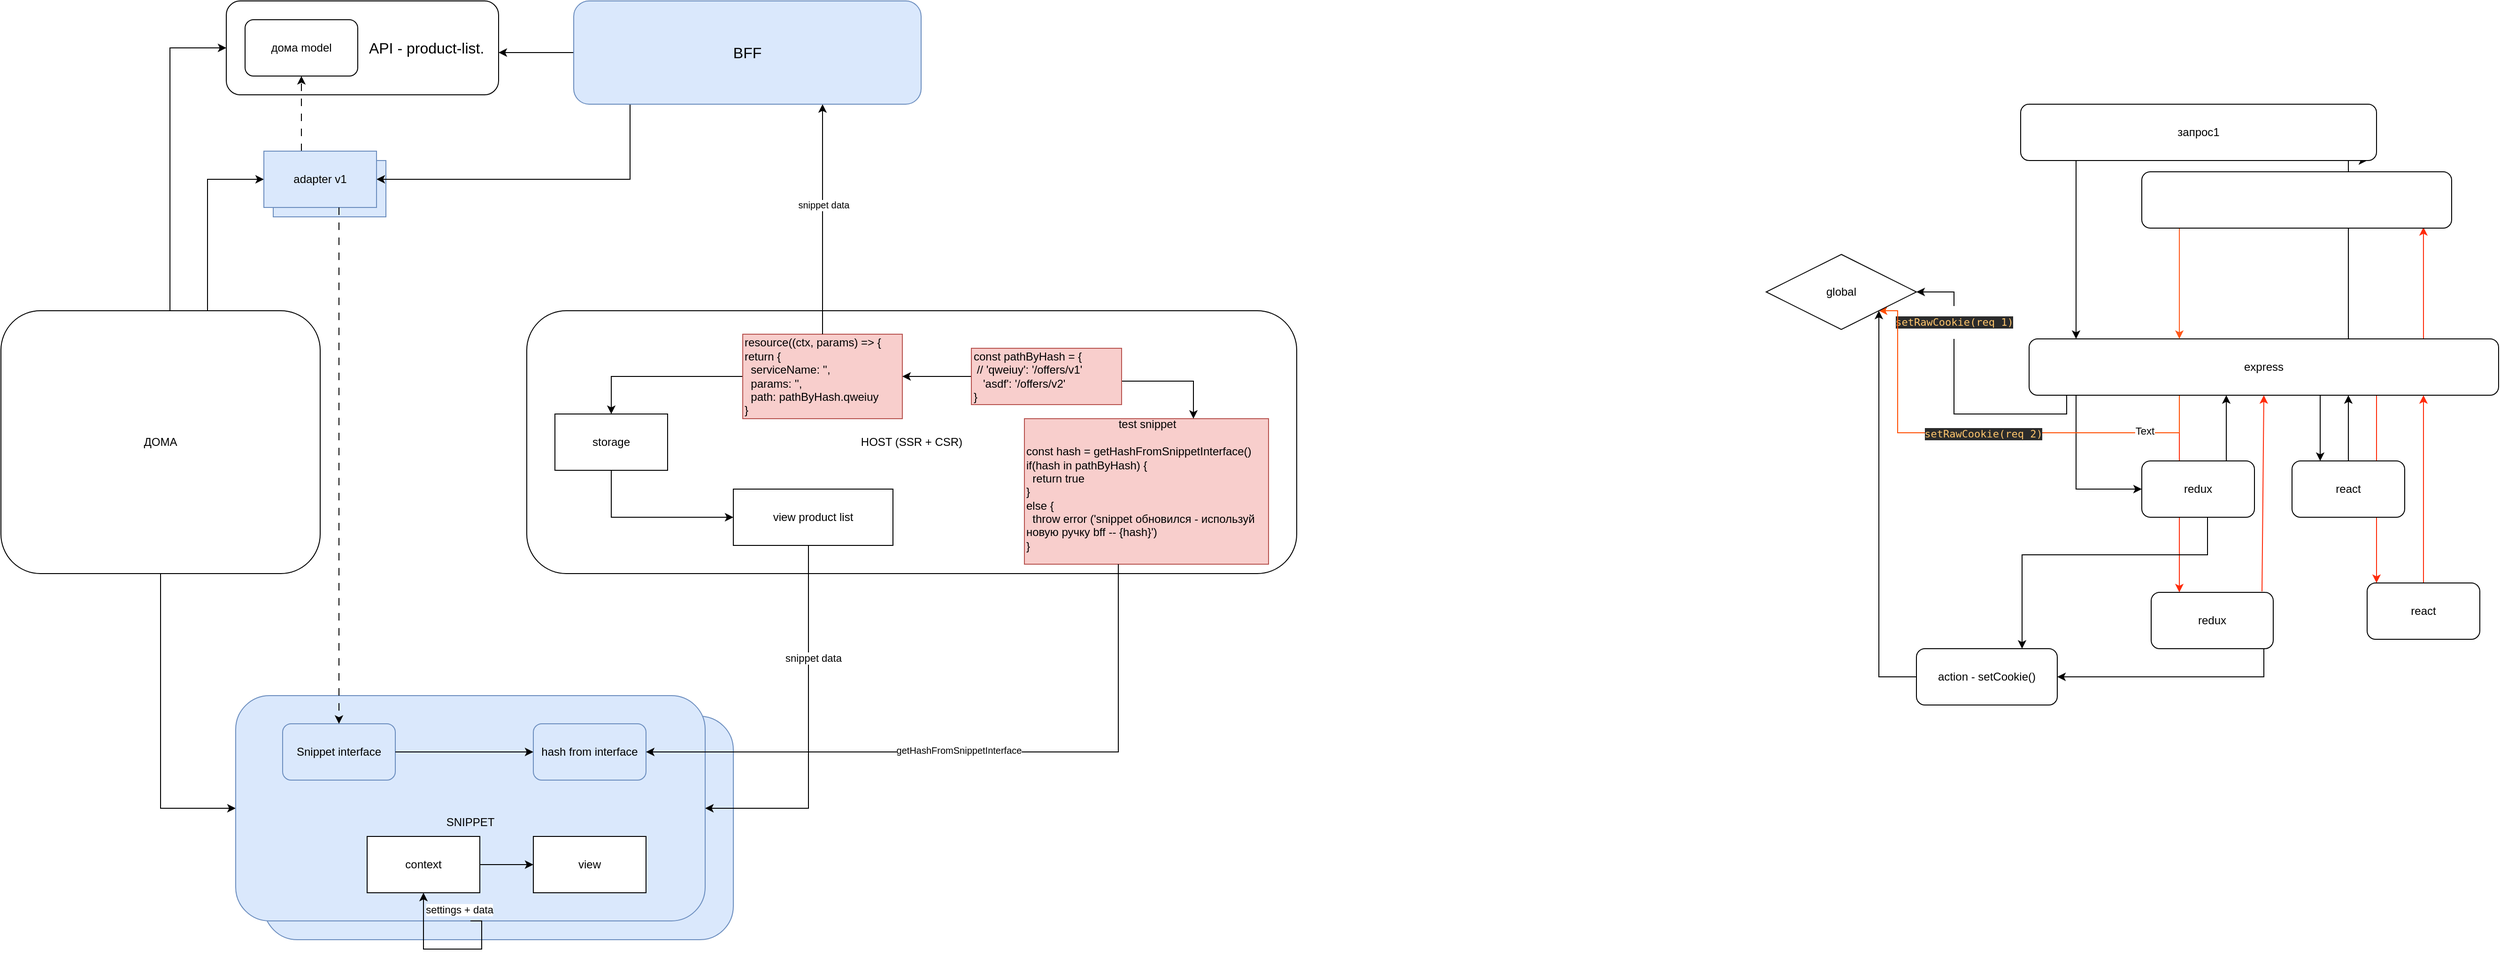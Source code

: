 <mxfile version="20.8.13" type="github">
  <diagram id="fHXRFne2_BFkhLYoYEFm" name="Страница 1">
    <mxGraphModel dx="5218" dy="3380" grid="1" gridSize="10" guides="1" tooltips="1" connect="1" arrows="1" fold="1" page="1" pageScale="1" pageWidth="827" pageHeight="1169" math="0" shadow="0">
      <root>
        <mxCell id="0" />
        <mxCell id="1" parent="0" />
        <mxCell id="K3KEqYG0txzJb1fHIo51-1" value="HOST (SSR + CSR)" style="rounded=1;whiteSpace=wrap;html=1;" parent="1" vertex="1">
          <mxGeometry x="140" y="70" width="820" height="280" as="geometry" />
        </mxCell>
        <mxCell id="K3KEqYG0txzJb1fHIo51-3" value="&lt;font style=&quot;font-size: 16px;&quot;&gt;API - product-list.&amp;nbsp; &amp;nbsp;&lt;/font&gt;" style="rounded=1;whiteSpace=wrap;html=1;align=right;" parent="1" vertex="1">
          <mxGeometry x="-180" y="-260" width="290" height="100" as="geometry" />
        </mxCell>
        <mxCell id="K3KEqYG0txzJb1fHIo51-13" style="edgeStyle=orthogonalEdgeStyle;rounded=0;orthogonalLoop=1;jettySize=auto;html=1;" parent="1" source="K3KEqYG0txzJb1fHIo51-4" target="K3KEqYG0txzJb1fHIo51-5" edge="1">
          <mxGeometry relative="1" as="geometry">
            <Array as="points">
              <mxPoint x="230" y="140" />
            </Array>
          </mxGeometry>
        </mxCell>
        <mxCell id="K3KEqYG0txzJb1fHIo51-4" value="resource((ctx, params) =&amp;gt; {&lt;br&gt;return {&lt;br&gt;&amp;nbsp; serviceName: &#39;&#39;,&lt;br&gt;&amp;nbsp; params: &#39;&#39;,&lt;br&gt;&amp;nbsp; path: pathByHash.qweiuy&lt;br&gt;}" style="rounded=0;whiteSpace=wrap;html=1;align=left;fillColor=#f8cecc;strokeColor=#b85450;" parent="1" vertex="1">
          <mxGeometry x="370" y="95" width="170" height="90" as="geometry" />
        </mxCell>
        <mxCell id="K3KEqYG0txzJb1fHIo51-14" style="edgeStyle=orthogonalEdgeStyle;rounded=0;orthogonalLoop=1;jettySize=auto;html=1;" parent="1" source="K3KEqYG0txzJb1fHIo51-5" target="K3KEqYG0txzJb1fHIo51-6" edge="1">
          <mxGeometry relative="1" as="geometry">
            <Array as="points">
              <mxPoint x="230" y="290" />
            </Array>
          </mxGeometry>
        </mxCell>
        <mxCell id="K3KEqYG0txzJb1fHIo51-5" value="storage" style="rounded=0;whiteSpace=wrap;html=1;" parent="1" vertex="1">
          <mxGeometry x="170" y="180" width="120" height="60" as="geometry" />
        </mxCell>
        <mxCell id="K3KEqYG0txzJb1fHIo51-6" value="view product list" style="rounded=0;whiteSpace=wrap;html=1;" parent="1" vertex="1">
          <mxGeometry x="360" y="260" width="170" height="60" as="geometry" />
        </mxCell>
        <mxCell id="K3KEqYG0txzJb1fHIo51-7" value="adapter v2" style="rounded=0;whiteSpace=wrap;html=1;fillColor=#dae8fc;strokeColor=#6c8ebf;" parent="1" vertex="1">
          <mxGeometry x="-130" y="-90" width="120" height="60" as="geometry" />
        </mxCell>
        <mxCell id="K3KEqYG0txzJb1fHIo51-26" value="дома model" style="rounded=1;whiteSpace=wrap;html=1;" parent="1" vertex="1">
          <mxGeometry x="-160" y="-240" width="120" height="60" as="geometry" />
        </mxCell>
        <mxCell id="7aWh85wtopvDy3VwdWxM-7" style="edgeStyle=orthogonalEdgeStyle;rounded=0;orthogonalLoop=1;jettySize=auto;html=1;entryX=0;entryY=0.5;entryDx=0;entryDy=0;" parent="1" source="7aWh85wtopvDy3VwdWxM-2" target="7aWh85wtopvDy3VwdWxM-5" edge="1">
          <mxGeometry relative="1" as="geometry">
            <Array as="points">
              <mxPoint x="1790" y="260" />
            </Array>
          </mxGeometry>
        </mxCell>
        <mxCell id="7aWh85wtopvDy3VwdWxM-8" style="edgeStyle=orthogonalEdgeStyle;rounded=0;orthogonalLoop=1;jettySize=auto;html=1;strokeColor=#FF2B0A;" parent="1" source="7aWh85wtopvDy3VwdWxM-2" target="7aWh85wtopvDy3VwdWxM-6" edge="1">
          <mxGeometry relative="1" as="geometry">
            <Array as="points">
              <mxPoint x="1900" y="340" />
              <mxPoint x="1900" y="340" />
            </Array>
          </mxGeometry>
        </mxCell>
        <mxCell id="7aWh85wtopvDy3VwdWxM-13" style="edgeStyle=orthogonalEdgeStyle;rounded=0;orthogonalLoop=1;jettySize=auto;html=1;" parent="1" source="7aWh85wtopvDy3VwdWxM-2" target="7aWh85wtopvDy3VwdWxM-9" edge="1">
          <mxGeometry relative="1" as="geometry">
            <Array as="points">
              <mxPoint x="2050" y="210" />
              <mxPoint x="2050" y="210" />
            </Array>
          </mxGeometry>
        </mxCell>
        <mxCell id="7aWh85wtopvDy3VwdWxM-14" style="edgeStyle=orthogonalEdgeStyle;rounded=0;orthogonalLoop=1;jettySize=auto;html=1;" parent="1" source="7aWh85wtopvDy3VwdWxM-2" edge="1">
          <mxGeometry relative="1" as="geometry">
            <mxPoint x="2100" y="-90" as="targetPoint" />
            <Array as="points">
              <mxPoint x="2080" y="-90" />
            </Array>
          </mxGeometry>
        </mxCell>
        <mxCell id="7aWh85wtopvDy3VwdWxM-19" style="edgeStyle=orthogonalEdgeStyle;rounded=0;orthogonalLoop=1;jettySize=auto;html=1;strokeColor=#FF2B0A;fillColor=#FF0800;" parent="1" source="7aWh85wtopvDy3VwdWxM-2" target="7aWh85wtopvDy3VwdWxM-18" edge="1">
          <mxGeometry relative="1" as="geometry">
            <Array as="points">
              <mxPoint x="2110" y="330" />
              <mxPoint x="2110" y="330" />
            </Array>
          </mxGeometry>
        </mxCell>
        <mxCell id="7aWh85wtopvDy3VwdWxM-21" style="edgeStyle=orthogonalEdgeStyle;rounded=0;orthogonalLoop=1;jettySize=auto;html=1;strokeColor=#FF2B0A;fillColor=#FF0800;entryX=0.909;entryY=0.983;entryDx=0;entryDy=0;entryPerimeter=0;" parent="1" source="7aWh85wtopvDy3VwdWxM-2" target="7aWh85wtopvDy3VwdWxM-22" edge="1">
          <mxGeometry relative="1" as="geometry">
            <mxPoint x="2160" y="-50" as="targetPoint" />
            <Array as="points">
              <mxPoint x="2160" y="70" />
              <mxPoint x="2160" y="70" />
            </Array>
          </mxGeometry>
        </mxCell>
        <mxCell id="7aWh85wtopvDy3VwdWxM-30" style="edgeStyle=orthogonalEdgeStyle;rounded=0;orthogonalLoop=1;jettySize=auto;html=1;strokeColor=#000000;fillColor=#FF0800;" parent="1" source="7aWh85wtopvDy3VwdWxM-2" target="7aWh85wtopvDy3VwdWxM-28" edge="1">
          <mxGeometry relative="1" as="geometry">
            <Array as="points">
              <mxPoint x="1780" y="180" />
              <mxPoint x="1660" y="180" />
              <mxPoint x="1660" y="50" />
            </Array>
          </mxGeometry>
        </mxCell>
        <mxCell id="7aWh85wtopvDy3VwdWxM-31" value="&lt;pre style=&quot;background-color:#2b2b2b;color:#a9b7c6;font-family:&#39;JetBrains Mono&#39;,monospace;font-size:9,8pt;&quot;&gt;&lt;span style=&quot;color:#ffc66d;&quot;&gt;setRawCookie(req 1)&lt;/span&gt;&lt;/pre&gt;" style="edgeLabel;html=1;align=center;verticalAlign=middle;resizable=0;points=[];" parent="7aWh85wtopvDy3VwdWxM-30" vertex="1" connectable="0">
          <mxGeometry x="0.535" relative="1" as="geometry">
            <mxPoint as="offset" />
          </mxGeometry>
        </mxCell>
        <mxCell id="7aWh85wtopvDy3VwdWxM-32" style="edgeStyle=orthogonalEdgeStyle;rounded=0;orthogonalLoop=1;jettySize=auto;html=1;entryX=1;entryY=1;entryDx=0;entryDy=0;strokeColor=#FF4D00;fillColor=#FF0800;" parent="1" source="7aWh85wtopvDy3VwdWxM-2" target="7aWh85wtopvDy3VwdWxM-28" edge="1">
          <mxGeometry relative="1" as="geometry">
            <Array as="points">
              <mxPoint x="1900" y="200" />
              <mxPoint x="1600" y="200" />
            </Array>
          </mxGeometry>
        </mxCell>
        <mxCell id="7aWh85wtopvDy3VwdWxM-33" value="Text" style="edgeLabel;html=1;align=center;verticalAlign=middle;resizable=0;points=[];" parent="7aWh85wtopvDy3VwdWxM-32" vertex="1" connectable="0">
          <mxGeometry x="-0.685" y="-2" relative="1" as="geometry">
            <mxPoint as="offset" />
          </mxGeometry>
        </mxCell>
        <mxCell id="7aWh85wtopvDy3VwdWxM-34" value="&lt;pre style=&quot;background-color:#2b2b2b;color:#a9b7c6;font-family:&#39;JetBrains Mono&#39;,monospace;font-size:9,8pt;&quot;&gt;&lt;span style=&quot;color:#ffc66d;&quot;&gt;setRawCookie(req 2)&lt;/span&gt;&lt;/pre&gt;" style="edgeLabel;html=1;align=center;verticalAlign=middle;resizable=0;points=[];" parent="7aWh85wtopvDy3VwdWxM-32" vertex="1" connectable="0">
          <mxGeometry x="0.174" y="1" relative="1" as="geometry">
            <mxPoint x="38" as="offset" />
          </mxGeometry>
        </mxCell>
        <mxCell id="7aWh85wtopvDy3VwdWxM-2" value="express&lt;br&gt;" style="rounded=1;whiteSpace=wrap;html=1;" parent="1" vertex="1">
          <mxGeometry x="1740" y="100" width="500" height="60" as="geometry" />
        </mxCell>
        <mxCell id="7aWh85wtopvDy3VwdWxM-3" value="" style="endArrow=classic;html=1;rounded=0;entryX=0.1;entryY=0;entryDx=0;entryDy=0;entryPerimeter=0;" parent="1" target="7aWh85wtopvDy3VwdWxM-2" edge="1">
          <mxGeometry width="50" height="50" relative="1" as="geometry">
            <mxPoint x="1790" y="-100" as="sourcePoint" />
            <mxPoint x="2130" y="340" as="targetPoint" />
          </mxGeometry>
        </mxCell>
        <mxCell id="7aWh85wtopvDy3VwdWxM-4" value="" style="endArrow=classic;html=1;rounded=0;entryX=0.122;entryY=-0.05;entryDx=0;entryDy=0;entryPerimeter=0;fillColor=#FF0800;strokeColor=#FF5719;" parent="1" edge="1">
          <mxGeometry width="50" height="50" relative="1" as="geometry">
            <mxPoint x="1900" y="-57" as="sourcePoint" />
            <mxPoint x="1900.02" y="100" as="targetPoint" />
          </mxGeometry>
        </mxCell>
        <mxCell id="7aWh85wtopvDy3VwdWxM-12" style="edgeStyle=orthogonalEdgeStyle;rounded=0;orthogonalLoop=1;jettySize=auto;html=1;exitX=0.75;exitY=0;exitDx=0;exitDy=0;" parent="1" source="7aWh85wtopvDy3VwdWxM-5" target="7aWh85wtopvDy3VwdWxM-2" edge="1">
          <mxGeometry relative="1" as="geometry">
            <Array as="points">
              <mxPoint x="1950" y="180" />
              <mxPoint x="1950" y="180" />
            </Array>
          </mxGeometry>
        </mxCell>
        <mxCell id="7aWh85wtopvDy3VwdWxM-26" style="edgeStyle=orthogonalEdgeStyle;rounded=0;orthogonalLoop=1;jettySize=auto;html=1;entryX=0.75;entryY=0;entryDx=0;entryDy=0;strokeColor=#000000;fillColor=#FF0800;" parent="1" source="7aWh85wtopvDy3VwdWxM-5" target="7aWh85wtopvDy3VwdWxM-25" edge="1">
          <mxGeometry relative="1" as="geometry">
            <Array as="points">
              <mxPoint x="1930" y="330" />
              <mxPoint x="1733" y="330" />
            </Array>
          </mxGeometry>
        </mxCell>
        <mxCell id="7aWh85wtopvDy3VwdWxM-5" value="redux" style="rounded=1;whiteSpace=wrap;html=1;" parent="1" vertex="1">
          <mxGeometry x="1860" y="230" width="120" height="60" as="geometry" />
        </mxCell>
        <mxCell id="7aWh85wtopvDy3VwdWxM-27" style="edgeStyle=orthogonalEdgeStyle;rounded=0;orthogonalLoop=1;jettySize=auto;html=1;entryX=1;entryY=0.5;entryDx=0;entryDy=0;strokeColor=#000000;fillColor=#FF0800;" parent="1" source="7aWh85wtopvDy3VwdWxM-6" target="7aWh85wtopvDy3VwdWxM-25" edge="1">
          <mxGeometry relative="1" as="geometry">
            <Array as="points">
              <mxPoint x="1990" y="460" />
            </Array>
          </mxGeometry>
        </mxCell>
        <mxCell id="7aWh85wtopvDy3VwdWxM-6" value="redux" style="rounded=1;whiteSpace=wrap;html=1;" parent="1" vertex="1">
          <mxGeometry x="1870" y="370" width="130" height="60" as="geometry" />
        </mxCell>
        <mxCell id="7aWh85wtopvDy3VwdWxM-11" style="edgeStyle=orthogonalEdgeStyle;rounded=0;orthogonalLoop=1;jettySize=auto;html=1;exitX=0.5;exitY=0;exitDx=0;exitDy=0;" parent="1" source="7aWh85wtopvDy3VwdWxM-9" target="7aWh85wtopvDy3VwdWxM-2" edge="1">
          <mxGeometry relative="1" as="geometry">
            <Array as="points">
              <mxPoint x="2080" y="170" />
              <mxPoint x="2080" y="170" />
            </Array>
          </mxGeometry>
        </mxCell>
        <mxCell id="7aWh85wtopvDy3VwdWxM-9" value="react" style="rounded=1;whiteSpace=wrap;html=1;" parent="1" vertex="1">
          <mxGeometry x="2020" y="230" width="120" height="60" as="geometry" />
        </mxCell>
        <mxCell id="7aWh85wtopvDy3VwdWxM-15" value="запрос1" style="rounded=1;whiteSpace=wrap;html=1;" parent="1" vertex="1">
          <mxGeometry x="1731" y="-150" width="379" height="60" as="geometry" />
        </mxCell>
        <mxCell id="7aWh85wtopvDy3VwdWxM-17" value="" style="endArrow=classic;html=1;rounded=0;strokeColor=#FF2B0A;fillColor=#FF0800;entryX=0.5;entryY=1;entryDx=0;entryDy=0;exitX=0.908;exitY=-0.017;exitDx=0;exitDy=0;exitPerimeter=0;" parent="1" source="7aWh85wtopvDy3VwdWxM-6" target="7aWh85wtopvDy3VwdWxM-2" edge="1">
          <mxGeometry width="50" height="50" relative="1" as="geometry">
            <mxPoint x="2080" y="290" as="sourcePoint" />
            <mxPoint x="2130" y="240" as="targetPoint" />
          </mxGeometry>
        </mxCell>
        <mxCell id="7aWh85wtopvDy3VwdWxM-20" style="edgeStyle=orthogonalEdgeStyle;rounded=0;orthogonalLoop=1;jettySize=auto;html=1;entryX=0.84;entryY=1;entryDx=0;entryDy=0;entryPerimeter=0;strokeColor=#FF2B0A;fillColor=#FF0800;" parent="1" source="7aWh85wtopvDy3VwdWxM-18" target="7aWh85wtopvDy3VwdWxM-2" edge="1">
          <mxGeometry relative="1" as="geometry" />
        </mxCell>
        <mxCell id="7aWh85wtopvDy3VwdWxM-18" value="react" style="rounded=1;whiteSpace=wrap;html=1;" parent="1" vertex="1">
          <mxGeometry x="2100" y="360" width="120" height="60" as="geometry" />
        </mxCell>
        <mxCell id="7aWh85wtopvDy3VwdWxM-22" value="" style="rounded=1;whiteSpace=wrap;html=1;" parent="1" vertex="1">
          <mxGeometry x="1860" y="-78" width="330" height="60" as="geometry" />
        </mxCell>
        <mxCell id="7aWh85wtopvDy3VwdWxM-29" style="edgeStyle=orthogonalEdgeStyle;rounded=0;orthogonalLoop=1;jettySize=auto;html=1;strokeColor=#000000;fillColor=#FF0800;" parent="1" source="7aWh85wtopvDy3VwdWxM-25" target="7aWh85wtopvDy3VwdWxM-28" edge="1">
          <mxGeometry relative="1" as="geometry">
            <Array as="points">
              <mxPoint x="1580" y="460" />
            </Array>
          </mxGeometry>
        </mxCell>
        <mxCell id="7aWh85wtopvDy3VwdWxM-25" value="action - setCookie()" style="rounded=1;whiteSpace=wrap;html=1;" parent="1" vertex="1">
          <mxGeometry x="1620" y="430" width="150" height="60" as="geometry" />
        </mxCell>
        <mxCell id="7aWh85wtopvDy3VwdWxM-28" value="global" style="rhombus;whiteSpace=wrap;html=1;" parent="1" vertex="1">
          <mxGeometry x="1460" y="10" width="160" height="80" as="geometry" />
        </mxCell>
        <mxCell id="Bd7LE4ANdgzSuI5iV2SU-9" style="edgeStyle=orthogonalEdgeStyle;rounded=0;orthogonalLoop=1;jettySize=auto;html=1;" edge="1" parent="1" source="K3KEqYG0txzJb1fHIo51-29" target="Bd7LE4ANdgzSuI5iV2SU-41">
          <mxGeometry relative="1" as="geometry">
            <mxPoint x="100" y="-50" as="targetPoint" />
            <Array as="points">
              <mxPoint x="250" y="-70" />
            </Array>
          </mxGeometry>
        </mxCell>
        <mxCell id="Bd7LE4ANdgzSuI5iV2SU-13" style="edgeStyle=orthogonalEdgeStyle;rounded=0;orthogonalLoop=1;jettySize=auto;html=1;" edge="1" parent="1" source="K3KEqYG0txzJb1fHIo51-29" target="K3KEqYG0txzJb1fHIo51-3">
          <mxGeometry relative="1" as="geometry">
            <Array as="points">
              <mxPoint x="160" y="-205" />
              <mxPoint x="160" y="-205" />
            </Array>
          </mxGeometry>
        </mxCell>
        <mxCell id="Bd7LE4ANdgzSuI5iV2SU-33" style="edgeStyle=orthogonalEdgeStyle;rounded=0;orthogonalLoop=1;jettySize=auto;html=1;" edge="1" parent="1" source="K3KEqYG0txzJb1fHIo51-4" target="K3KEqYG0txzJb1fHIo51-29">
          <mxGeometry relative="1" as="geometry">
            <Array as="points">
              <mxPoint x="395" y="110" />
              <mxPoint x="395" y="110" />
            </Array>
          </mxGeometry>
        </mxCell>
        <mxCell id="Bd7LE4ANdgzSuI5iV2SU-55" value="snippet data" style="edgeLabel;html=1;align=center;verticalAlign=middle;resizable=0;points=[];fontSize=10;" vertex="1" connectable="0" parent="Bd7LE4ANdgzSuI5iV2SU-33">
          <mxGeometry x="0.13" y="-1" relative="1" as="geometry">
            <mxPoint as="offset" />
          </mxGeometry>
        </mxCell>
        <mxCell id="Bd7LE4ANdgzSuI5iV2SU-39" style="edgeStyle=orthogonalEdgeStyle;rounded=0;orthogonalLoop=1;jettySize=auto;html=1;" edge="1" parent="1" source="Bd7LE4ANdgzSuI5iV2SU-38" target="K3KEqYG0txzJb1fHIo51-2">
          <mxGeometry relative="1" as="geometry">
            <Array as="points">
              <mxPoint x="-250" y="600" />
            </Array>
          </mxGeometry>
        </mxCell>
        <mxCell id="Bd7LE4ANdgzSuI5iV2SU-58" style="edgeStyle=orthogonalEdgeStyle;rounded=0;orthogonalLoop=1;jettySize=auto;html=1;fontSize=10;" edge="1" parent="1" source="Bd7LE4ANdgzSuI5iV2SU-38" target="Bd7LE4ANdgzSuI5iV2SU-41">
          <mxGeometry relative="1" as="geometry">
            <Array as="points">
              <mxPoint x="-200" y="-70" />
            </Array>
          </mxGeometry>
        </mxCell>
        <mxCell id="Bd7LE4ANdgzSuI5iV2SU-62" style="edgeStyle=orthogonalEdgeStyle;rounded=0;orthogonalLoop=1;jettySize=auto;html=1;fontSize=16;" edge="1" parent="1" source="Bd7LE4ANdgzSuI5iV2SU-38" target="K3KEqYG0txzJb1fHIo51-3">
          <mxGeometry relative="1" as="geometry">
            <Array as="points">
              <mxPoint x="-240" y="-210" />
            </Array>
          </mxGeometry>
        </mxCell>
        <mxCell id="Bd7LE4ANdgzSuI5iV2SU-38" value="ДОМА" style="rounded=1;whiteSpace=wrap;html=1;" vertex="1" parent="1">
          <mxGeometry x="-420" y="70" width="340" height="280" as="geometry" />
        </mxCell>
        <mxCell id="Bd7LE4ANdgzSuI5iV2SU-45" style="edgeStyle=orthogonalEdgeStyle;rounded=0;orthogonalLoop=1;jettySize=auto;html=1;dashed=1;dashPattern=8 8;" edge="1" parent="1" source="Bd7LE4ANdgzSuI5iV2SU-41" target="K3KEqYG0txzJb1fHIo51-26">
          <mxGeometry relative="1" as="geometry">
            <Array as="points">
              <mxPoint x="-100" y="-150" />
              <mxPoint x="-100" y="-150" />
            </Array>
          </mxGeometry>
        </mxCell>
        <mxCell id="Bd7LE4ANdgzSuI5iV2SU-41" value="adapter v1" style="rounded=0;whiteSpace=wrap;html=1;fillColor=#dae8fc;strokeColor=#6c8ebf;" vertex="1" parent="1">
          <mxGeometry x="-140" y="-100" width="120" height="60" as="geometry" />
        </mxCell>
        <mxCell id="Bd7LE4ANdgzSuI5iV2SU-47" value="&lt;div style=&quot;text-align: center;&quot;&gt;&lt;span style=&quot;background-color: initial;&quot;&gt;test snippet&lt;/span&gt;&lt;/div&gt;&lt;br&gt;const hash = getHashFromSnippetInterface()&lt;br&gt;if(hash in&amp;nbsp;pathByHash) {&lt;br&gt;&amp;nbsp; return true&lt;br&gt;}&lt;br&gt;else {&lt;br&gt;&amp;nbsp; throw error (&#39;snippet обновился - используй новую ручку bff -- {hash}&#39;)&lt;br&gt;}&lt;br&gt;&amp;nbsp;" style="rounded=0;whiteSpace=wrap;html=1;align=left;fillColor=#f8cecc;strokeColor=#b85450;" vertex="1" parent="1">
          <mxGeometry x="670" y="185" width="260" height="155" as="geometry" />
        </mxCell>
        <mxCell id="Bd7LE4ANdgzSuI5iV2SU-51" style="edgeStyle=orthogonalEdgeStyle;rounded=0;orthogonalLoop=1;jettySize=auto;html=1;" edge="1" parent="1" source="Bd7LE4ANdgzSuI5iV2SU-50" target="K3KEqYG0txzJb1fHIo51-4">
          <mxGeometry relative="1" as="geometry" />
        </mxCell>
        <mxCell id="Bd7LE4ANdgzSuI5iV2SU-53" style="edgeStyle=orthogonalEdgeStyle;rounded=0;orthogonalLoop=1;jettySize=auto;html=1;fontSize=10;" edge="1" parent="1" source="Bd7LE4ANdgzSuI5iV2SU-50" target="Bd7LE4ANdgzSuI5iV2SU-47">
          <mxGeometry relative="1" as="geometry">
            <Array as="points">
              <mxPoint x="850" y="145" />
            </Array>
          </mxGeometry>
        </mxCell>
        <mxCell id="Bd7LE4ANdgzSuI5iV2SU-50" value="const pathByHash = {&lt;br&gt;&amp;nbsp;// &#39;qweiuy&#39;: &#39;/offers/v1&#39;&lt;br&gt;&amp;nbsp; &amp;nbsp;&#39;asdf&#39;: &#39;/offers/v2&#39;&lt;br&gt;}" style="rounded=0;whiteSpace=wrap;html=1;align=left;fillColor=#f8cecc;strokeColor=#b85450;" vertex="1" parent="1">
          <mxGeometry x="613.5" y="110" width="160" height="60" as="geometry" />
        </mxCell>
        <mxCell id="K3KEqYG0txzJb1fHIo51-29" value="&lt;font style=&quot;font-size: 16px;&quot;&gt;BFF&lt;/font&gt;" style="rounded=1;whiteSpace=wrap;html=1;fillColor=#dae8fc;strokeColor=#6c8ebf;" parent="1" vertex="1">
          <mxGeometry x="190" y="-260" width="370" height="110" as="geometry" />
        </mxCell>
        <mxCell id="Bd7LE4ANdgzSuI5iV2SU-59" value="SNIPPET" style="rounded=1;whiteSpace=wrap;html=1;fillColor=#dae8fc;strokeColor=#6c8ebf;" vertex="1" parent="1">
          <mxGeometry x="-140" y="502" width="500" height="238" as="geometry" />
        </mxCell>
        <mxCell id="K3KEqYG0txzJb1fHIo51-2" value="&lt;br&gt;&lt;br&gt;SNIPPET" style="rounded=1;whiteSpace=wrap;html=1;fillColor=#dae8fc;strokeColor=#6c8ebf;" parent="1" vertex="1">
          <mxGeometry x="-170" y="480" width="500" height="240" as="geometry" />
        </mxCell>
        <mxCell id="K3KEqYG0txzJb1fHIo51-8" value="view" style="rounded=0;whiteSpace=wrap;html=1;" parent="1" vertex="1">
          <mxGeometry x="147" y="630" width="120" height="60" as="geometry" />
        </mxCell>
        <mxCell id="K3KEqYG0txzJb1fHIo51-25" style="edgeStyle=orthogonalEdgeStyle;rounded=0;orthogonalLoop=1;jettySize=auto;html=1;" parent="1" source="K3KEqYG0txzJb1fHIo51-18" target="K3KEqYG0txzJb1fHIo51-8" edge="1">
          <mxGeometry relative="1" as="geometry" />
        </mxCell>
        <mxCell id="K3KEqYG0txzJb1fHIo51-18" value="context" style="rounded=0;whiteSpace=wrap;html=1;" parent="1" vertex="1">
          <mxGeometry x="-30" y="630" width="120" height="60" as="geometry" />
        </mxCell>
        <mxCell id="K3KEqYG0txzJb1fHIo51-19" style="edgeStyle=orthogonalEdgeStyle;rounded=0;orthogonalLoop=1;jettySize=auto;html=1;exitX=0.5;exitY=1;exitDx=0;exitDy=0;" parent="1" source="K3KEqYG0txzJb1fHIo51-2" target="K3KEqYG0txzJb1fHIo51-18" edge="1">
          <mxGeometry relative="1" as="geometry">
            <Array as="points">
              <mxPoint x="92" y="750" />
              <mxPoint x="30" y="750" />
            </Array>
          </mxGeometry>
        </mxCell>
        <mxCell id="K3KEqYG0txzJb1fHIo51-20" value="settings + data" style="edgeLabel;html=1;align=center;verticalAlign=middle;resizable=0;points=[];" parent="K3KEqYG0txzJb1fHIo51-19" vertex="1" connectable="0">
          <mxGeometry x="-0.127" y="-1" relative="1" as="geometry">
            <mxPoint x="5" y="-41" as="offset" />
          </mxGeometry>
        </mxCell>
        <mxCell id="Bd7LE4ANdgzSuI5iV2SU-15" value="Snippet interface&lt;br&gt;" style="rounded=1;whiteSpace=wrap;html=1;fillColor=#dae8fc;strokeColor=#6c8ebf;" vertex="1" parent="1">
          <mxGeometry x="-120" y="510" width="120" height="60" as="geometry" />
        </mxCell>
        <mxCell id="Bd7LE4ANdgzSuI5iV2SU-30" value="hash from interface" style="rounded=1;whiteSpace=wrap;html=1;fillColor=#dae8fc;strokeColor=#6c8ebf;" vertex="1" parent="1">
          <mxGeometry x="147" y="510" width="120" height="60" as="geometry" />
        </mxCell>
        <mxCell id="Bd7LE4ANdgzSuI5iV2SU-31" value="" style="edgeStyle=orthogonalEdgeStyle;rounded=0;orthogonalLoop=1;jettySize=auto;html=1;" edge="1" parent="1" source="Bd7LE4ANdgzSuI5iV2SU-15" target="Bd7LE4ANdgzSuI5iV2SU-30">
          <mxGeometry relative="1" as="geometry" />
        </mxCell>
        <mxCell id="Bd7LE4ANdgzSuI5iV2SU-42" style="edgeStyle=orthogonalEdgeStyle;rounded=0;orthogonalLoop=1;jettySize=auto;html=1;dashed=1;dashPattern=8 8;" edge="1" parent="1" source="Bd7LE4ANdgzSuI5iV2SU-41" target="Bd7LE4ANdgzSuI5iV2SU-15">
          <mxGeometry relative="1" as="geometry">
            <Array as="points">
              <mxPoint x="-60" y="490" />
            </Array>
          </mxGeometry>
        </mxCell>
        <mxCell id="K3KEqYG0txzJb1fHIo51-24" style="edgeStyle=orthogonalEdgeStyle;rounded=0;orthogonalLoop=1;jettySize=auto;html=1;" parent="1" source="K3KEqYG0txzJb1fHIo51-6" target="K3KEqYG0txzJb1fHIo51-2" edge="1">
          <mxGeometry relative="1" as="geometry">
            <Array as="points">
              <mxPoint x="440" y="390" />
              <mxPoint x="440" y="390" />
            </Array>
          </mxGeometry>
        </mxCell>
        <mxCell id="Bd7LE4ANdgzSuI5iV2SU-27" value="snippet data" style="edgeLabel;html=1;align=center;verticalAlign=middle;resizable=0;points=[];" vertex="1" connectable="0" parent="K3KEqYG0txzJb1fHIo51-24">
          <mxGeometry x="0.013" y="3" relative="1" as="geometry">
            <mxPoint x="2" y="-78" as="offset" />
          </mxGeometry>
        </mxCell>
        <mxCell id="Bd7LE4ANdgzSuI5iV2SU-49" style="edgeStyle=orthogonalEdgeStyle;rounded=0;orthogonalLoop=1;jettySize=auto;html=1;" edge="1" parent="1" source="Bd7LE4ANdgzSuI5iV2SU-47" target="Bd7LE4ANdgzSuI5iV2SU-30">
          <mxGeometry relative="1" as="geometry">
            <Array as="points">
              <mxPoint x="770" y="540" />
            </Array>
          </mxGeometry>
        </mxCell>
        <mxCell id="Bd7LE4ANdgzSuI5iV2SU-54" value="getHashFromSnippetInterface" style="edgeLabel;html=1;align=center;verticalAlign=middle;resizable=0;points=[];fontSize=10;" vertex="1" connectable="0" parent="Bd7LE4ANdgzSuI5iV2SU-49">
          <mxGeometry x="0.215" y="-1" relative="1" as="geometry">
            <mxPoint x="57" y="-1" as="offset" />
          </mxGeometry>
        </mxCell>
      </root>
    </mxGraphModel>
  </diagram>
</mxfile>
